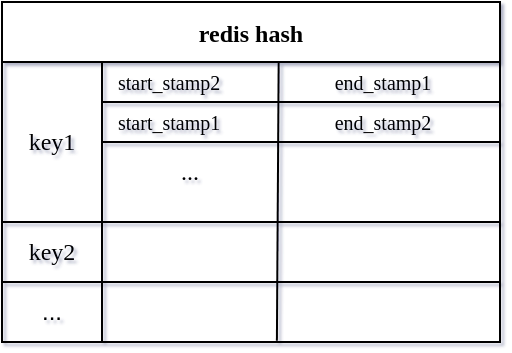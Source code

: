 <mxfile version="15.3.7" type="github">
  <diagram id="tjPY2HDjKvtOfdVSWDJu" name="Page-1">
    <mxGraphModel dx="569" dy="-2054" grid="1" gridSize="10" guides="1" tooltips="1" connect="1" arrows="1" fold="1" page="1" pageScale="1" pageWidth="827" pageHeight="1169" math="0" shadow="1">
      <root>
        <mxCell id="0" />
        <mxCell id="1" parent="0" />
        <mxCell id="RR5l7dwtTw6Twv9wSW7C-24" value="" style="group;container=1;" vertex="1" connectable="0" parent="1">
          <mxGeometry x="200" y="2570" width="249" height="170" as="geometry" />
        </mxCell>
        <mxCell id="RR5l7dwtTw6Twv9wSW7C-20" value="" style="group;imageWidth=31;" vertex="1" connectable="0" parent="RR5l7dwtTw6Twv9wSW7C-24">
          <mxGeometry width="249" height="170" as="geometry" />
        </mxCell>
        <mxCell id="RR5l7dwtTw6Twv9wSW7C-1" value="redis hash" style="shape=table;startSize=30;container=1;collapsible=0;childLayout=tableLayout;fixedRows=1;rowLines=0;fontStyle=1;align=center;pointerEvents=1;fontFamily=Lucida Console;" vertex="1" parent="RR5l7dwtTw6Twv9wSW7C-20">
          <mxGeometry width="249" height="170" as="geometry" />
        </mxCell>
        <mxCell id="RR5l7dwtTw6Twv9wSW7C-2" value="" style="shape=partialRectangle;html=1;whiteSpace=wrap;collapsible=0;dropTarget=0;pointerEvents=1;fillColor=none;top=0;left=0;bottom=1;right=0;points=[[0,0.5],[1,0.5]];portConstraint=eastwest;" vertex="1" parent="RR5l7dwtTw6Twv9wSW7C-1">
          <mxGeometry y="30" width="249" height="80" as="geometry" />
        </mxCell>
        <mxCell id="RR5l7dwtTw6Twv9wSW7C-3" value="&lt;font face=&quot;Lucida Console&quot;&gt;key1&lt;/font&gt;" style="shape=partialRectangle;html=1;whiteSpace=wrap;connectable=0;fillColor=none;top=0;left=0;bottom=0;right=0;overflow=hidden;pointerEvents=1;" vertex="1" parent="RR5l7dwtTw6Twv9wSW7C-2">
          <mxGeometry width="50" height="80" as="geometry">
            <mxRectangle width="50" height="80" as="alternateBounds" />
          </mxGeometry>
        </mxCell>
        <mxCell id="RR5l7dwtTw6Twv9wSW7C-4" value="" style="shape=partialRectangle;html=1;whiteSpace=wrap;connectable=0;fillColor=none;top=0;left=0;bottom=0;right=0;align=left;spacingLeft=6;overflow=hidden;pointerEvents=1;" vertex="1" parent="RR5l7dwtTw6Twv9wSW7C-2">
          <mxGeometry x="50" width="199" height="80" as="geometry">
            <mxRectangle width="199" height="80" as="alternateBounds" />
          </mxGeometry>
        </mxCell>
        <mxCell id="RR5l7dwtTw6Twv9wSW7C-5" value="" style="shape=partialRectangle;html=1;whiteSpace=wrap;collapsible=0;dropTarget=0;pointerEvents=1;fillColor=none;top=0;left=0;bottom=0;right=0;points=[[0,0.5],[1,0.5]];portConstraint=eastwest;" vertex="1" parent="RR5l7dwtTw6Twv9wSW7C-1">
          <mxGeometry y="110" width="249" height="30" as="geometry" />
        </mxCell>
        <mxCell id="RR5l7dwtTw6Twv9wSW7C-6" value="&lt;font face=&quot;Lucida Console&quot;&gt;key2&lt;/font&gt;" style="shape=partialRectangle;html=1;whiteSpace=wrap;connectable=0;fillColor=none;top=0;left=0;bottom=0;right=0;overflow=hidden;pointerEvents=1;" vertex="1" parent="RR5l7dwtTw6Twv9wSW7C-5">
          <mxGeometry width="50" height="30" as="geometry">
            <mxRectangle width="50" height="30" as="alternateBounds" />
          </mxGeometry>
        </mxCell>
        <mxCell id="RR5l7dwtTw6Twv9wSW7C-7" value="" style="shape=partialRectangle;html=1;whiteSpace=wrap;connectable=0;fillColor=none;top=0;left=0;bottom=0;right=0;align=left;spacingLeft=6;overflow=hidden;pointerEvents=1;" vertex="1" parent="RR5l7dwtTw6Twv9wSW7C-5">
          <mxGeometry x="50" width="199" height="30" as="geometry">
            <mxRectangle width="199" height="30" as="alternateBounds" />
          </mxGeometry>
        </mxCell>
        <mxCell id="RR5l7dwtTw6Twv9wSW7C-8" value="" style="shape=partialRectangle;html=1;whiteSpace=wrap;collapsible=0;dropTarget=0;pointerEvents=1;fillColor=none;top=0;left=0;bottom=0;right=0;points=[[0,0.5],[1,0.5]];portConstraint=eastwest;" vertex="1" parent="RR5l7dwtTw6Twv9wSW7C-1">
          <mxGeometry y="140" width="249" height="30" as="geometry" />
        </mxCell>
        <mxCell id="RR5l7dwtTw6Twv9wSW7C-9" value="..." style="shape=partialRectangle;html=1;whiteSpace=wrap;connectable=0;fillColor=none;top=0;left=0;bottom=0;right=0;overflow=hidden;pointerEvents=1;" vertex="1" parent="RR5l7dwtTw6Twv9wSW7C-8">
          <mxGeometry width="50" height="30" as="geometry">
            <mxRectangle width="50" height="30" as="alternateBounds" />
          </mxGeometry>
        </mxCell>
        <mxCell id="RR5l7dwtTw6Twv9wSW7C-10" value="" style="shape=partialRectangle;html=1;whiteSpace=wrap;connectable=0;fillColor=none;top=0;left=0;bottom=0;right=0;align=left;spacingLeft=6;overflow=hidden;pointerEvents=1;" vertex="1" parent="RR5l7dwtTw6Twv9wSW7C-8">
          <mxGeometry x="50" width="199" height="30" as="geometry">
            <mxRectangle width="199" height="30" as="alternateBounds" />
          </mxGeometry>
        </mxCell>
        <mxCell id="RR5l7dwtTw6Twv9wSW7C-17" value="" style="endArrow=none;html=1;fontFamily=Comic Sans MS;entryX=1;entryY=0;entryDx=0;entryDy=0;entryPerimeter=0;exitX=0.002;exitY=0;exitDx=0;exitDy=0;exitPerimeter=0;" edge="1" parent="RR5l7dwtTw6Twv9wSW7C-1" source="RR5l7dwtTw6Twv9wSW7C-8" target="RR5l7dwtTw6Twv9wSW7C-8">
          <mxGeometry width="50" height="50" relative="1" as="geometry">
            <mxPoint x="41.5" y="154.83" as="sourcePoint" />
            <mxPoint x="289.006" y="154.83" as="targetPoint" />
          </mxGeometry>
        </mxCell>
        <mxCell id="RR5l7dwtTw6Twv9wSW7C-13" value="&lt;font style=&quot;font-size: 10px&quot; face=&quot;Lucida Console&quot;&gt;start_stamp2&lt;/font&gt;" style="shape=partialRectangle;html=1;whiteSpace=wrap;connectable=0;fillColor=none;top=0;left=0;bottom=0;right=0;align=left;spacingLeft=6;overflow=hidden;pointerEvents=1;" vertex="1" parent="RR5l7dwtTw6Twv9wSW7C-20">
          <mxGeometry x="50" y="30" width="199" height="20" as="geometry">
            <mxRectangle width="131" height="30" as="alternateBounds" />
          </mxGeometry>
        </mxCell>
        <mxCell id="RR5l7dwtTw6Twv9wSW7C-15" value="&lt;font style=&quot;font-size: 10px&quot; face=&quot;Lucida Console&quot;&gt;start_stamp1&lt;/font&gt;" style="shape=partialRectangle;html=1;whiteSpace=wrap;connectable=0;fillColor=none;top=0;left=0;bottom=0;right=0;align=left;spacingLeft=6;overflow=hidden;pointerEvents=1;" vertex="1" parent="RR5l7dwtTw6Twv9wSW7C-20">
          <mxGeometry x="50" y="50" width="199" height="20" as="geometry">
            <mxRectangle width="131" height="30" as="alternateBounds" />
          </mxGeometry>
        </mxCell>
        <mxCell id="RR5l7dwtTw6Twv9wSW7C-18" value="" style="endArrow=none;html=1;fontFamily=Comic Sans MS;exitX=0.552;exitY=0.978;exitDx=0;exitDy=0;exitPerimeter=0;" edge="1" parent="RR5l7dwtTw6Twv9wSW7C-20" source="RR5l7dwtTw6Twv9wSW7C-8">
          <mxGeometry width="50" height="50" relative="1" as="geometry">
            <mxPoint x="345.833" y="90" as="sourcePoint" />
            <mxPoint x="138.333" y="30" as="targetPoint" />
          </mxGeometry>
        </mxCell>
        <mxCell id="RR5l7dwtTw6Twv9wSW7C-23" value="..." style="text;html=1;strokeColor=none;fillColor=none;align=center;verticalAlign=middle;whiteSpace=wrap;rounded=0;fontFamily=Comic Sans MS;" vertex="1" parent="RR5l7dwtTw6Twv9wSW7C-20">
          <mxGeometry x="60" y="75" width="67.783" height="20" as="geometry" />
        </mxCell>
        <mxCell id="RR5l7dwtTw6Twv9wSW7C-27" value="&lt;font style=&quot;font-size: 10px&quot; face=&quot;Lucida Console&quot;&gt;end_stamp2&lt;/font&gt;" style="text;html=1;align=center;verticalAlign=middle;resizable=0;points=[];autosize=1;strokeColor=none;fillColor=none;fontFamily=Comic Sans MS;" vertex="1" parent="RR5l7dwtTw6Twv9wSW7C-20">
          <mxGeometry x="149.997" y="50" width="80" height="20" as="geometry" />
        </mxCell>
        <mxCell id="RR5l7dwtTw6Twv9wSW7C-28" value="&lt;font style=&quot;font-size: 10px&quot; face=&quot;Lucida Console&quot;&gt;end_stamp1&lt;/font&gt;" style="text;html=1;align=center;verticalAlign=middle;resizable=0;points=[];autosize=1;strokeColor=none;fillColor=none;fontFamily=Comic Sans MS;" vertex="1" parent="RR5l7dwtTw6Twv9wSW7C-20">
          <mxGeometry x="149.997" y="30" width="80" height="20" as="geometry" />
        </mxCell>
        <mxCell id="RR5l7dwtTw6Twv9wSW7C-21" value="" style="endArrow=none;html=1;fontFamily=Comic Sans MS;" edge="1" parent="RR5l7dwtTw6Twv9wSW7C-24">
          <mxGeometry width="50" height="50" relative="1" as="geometry">
            <mxPoint x="50" y="50" as="sourcePoint" />
            <mxPoint x="249" y="50" as="targetPoint" />
          </mxGeometry>
        </mxCell>
        <mxCell id="RR5l7dwtTw6Twv9wSW7C-22" value="" style="endArrow=none;html=1;fontFamily=Comic Sans MS;" edge="1" parent="RR5l7dwtTw6Twv9wSW7C-24">
          <mxGeometry width="50" height="50" relative="1" as="geometry">
            <mxPoint x="50" y="70" as="sourcePoint" />
            <mxPoint x="249" y="70" as="targetPoint" />
          </mxGeometry>
        </mxCell>
      </root>
    </mxGraphModel>
  </diagram>
</mxfile>
